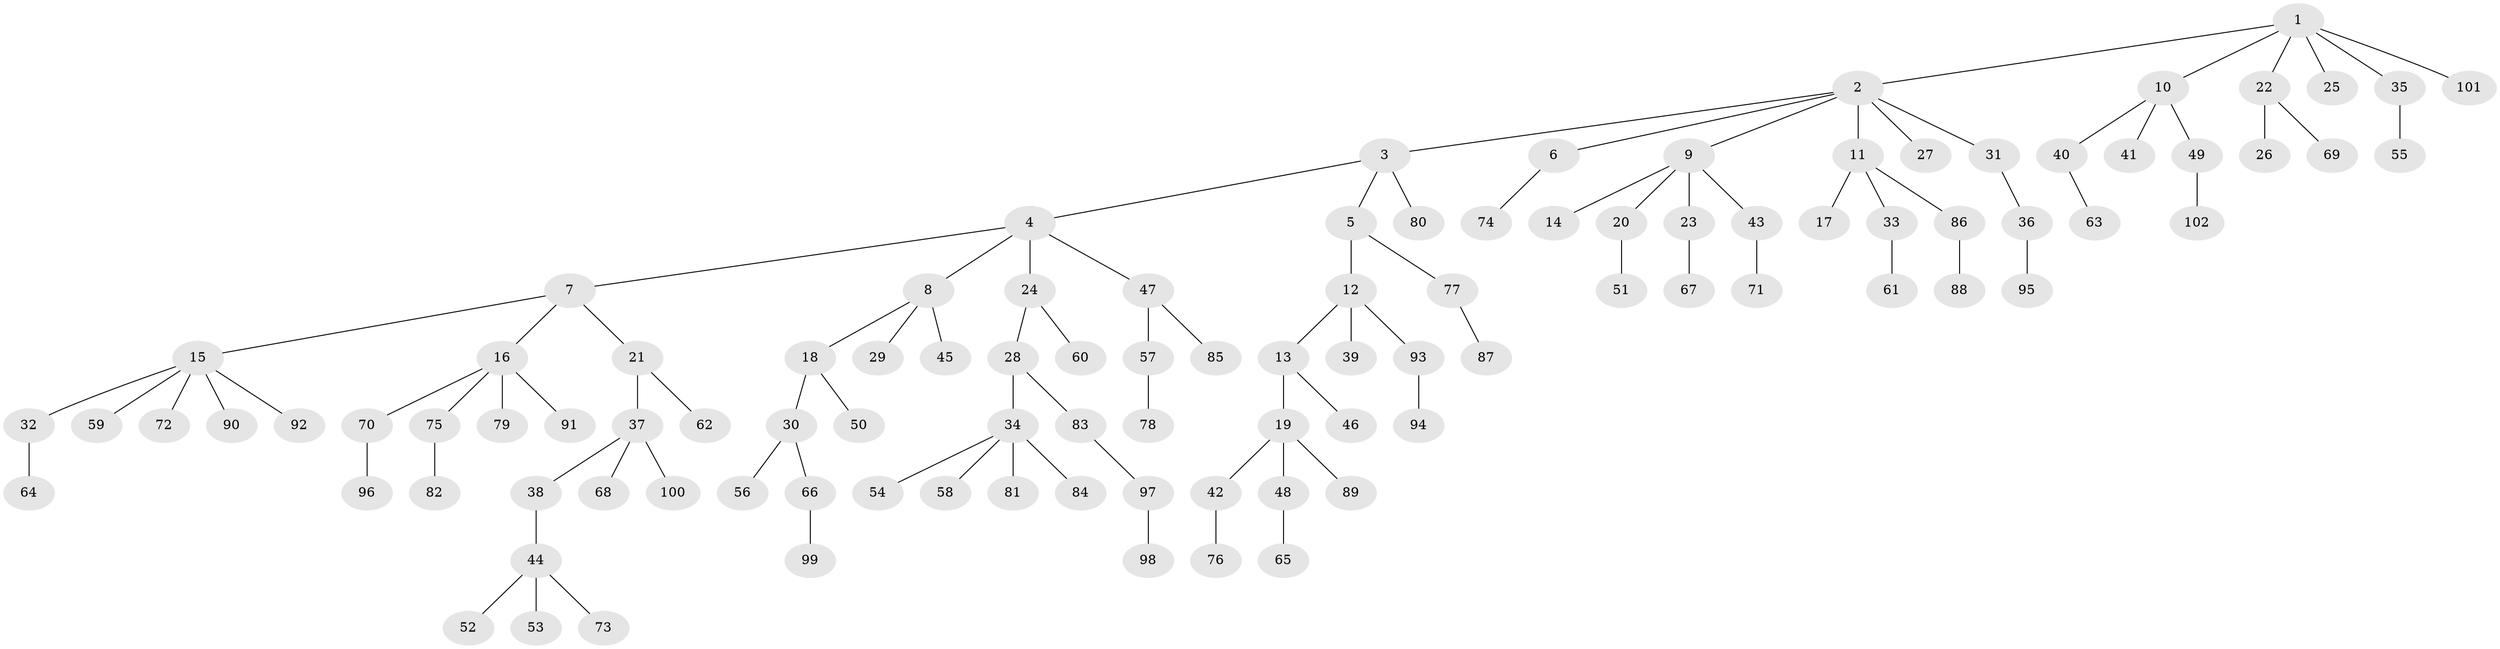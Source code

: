 // coarse degree distribution, {4: 0.06451612903225806, 5: 0.06451612903225806, 3: 0.06451612903225806, 2: 0.3548387096774194, 1: 0.45161290322580644}
// Generated by graph-tools (version 1.1) at 2025/51/03/04/25 22:51:35]
// undirected, 102 vertices, 101 edges
graph export_dot {
  node [color=gray90,style=filled];
  1;
  2;
  3;
  4;
  5;
  6;
  7;
  8;
  9;
  10;
  11;
  12;
  13;
  14;
  15;
  16;
  17;
  18;
  19;
  20;
  21;
  22;
  23;
  24;
  25;
  26;
  27;
  28;
  29;
  30;
  31;
  32;
  33;
  34;
  35;
  36;
  37;
  38;
  39;
  40;
  41;
  42;
  43;
  44;
  45;
  46;
  47;
  48;
  49;
  50;
  51;
  52;
  53;
  54;
  55;
  56;
  57;
  58;
  59;
  60;
  61;
  62;
  63;
  64;
  65;
  66;
  67;
  68;
  69;
  70;
  71;
  72;
  73;
  74;
  75;
  76;
  77;
  78;
  79;
  80;
  81;
  82;
  83;
  84;
  85;
  86;
  87;
  88;
  89;
  90;
  91;
  92;
  93;
  94;
  95;
  96;
  97;
  98;
  99;
  100;
  101;
  102;
  1 -- 2;
  1 -- 10;
  1 -- 22;
  1 -- 25;
  1 -- 35;
  1 -- 101;
  2 -- 3;
  2 -- 6;
  2 -- 9;
  2 -- 11;
  2 -- 27;
  2 -- 31;
  3 -- 4;
  3 -- 5;
  3 -- 80;
  4 -- 7;
  4 -- 8;
  4 -- 24;
  4 -- 47;
  5 -- 12;
  5 -- 77;
  6 -- 74;
  7 -- 15;
  7 -- 16;
  7 -- 21;
  8 -- 18;
  8 -- 29;
  8 -- 45;
  9 -- 14;
  9 -- 20;
  9 -- 23;
  9 -- 43;
  10 -- 40;
  10 -- 41;
  10 -- 49;
  11 -- 17;
  11 -- 33;
  11 -- 86;
  12 -- 13;
  12 -- 39;
  12 -- 93;
  13 -- 19;
  13 -- 46;
  15 -- 32;
  15 -- 59;
  15 -- 72;
  15 -- 90;
  15 -- 92;
  16 -- 70;
  16 -- 75;
  16 -- 79;
  16 -- 91;
  18 -- 30;
  18 -- 50;
  19 -- 42;
  19 -- 48;
  19 -- 89;
  20 -- 51;
  21 -- 37;
  21 -- 62;
  22 -- 26;
  22 -- 69;
  23 -- 67;
  24 -- 28;
  24 -- 60;
  28 -- 34;
  28 -- 83;
  30 -- 56;
  30 -- 66;
  31 -- 36;
  32 -- 64;
  33 -- 61;
  34 -- 54;
  34 -- 58;
  34 -- 81;
  34 -- 84;
  35 -- 55;
  36 -- 95;
  37 -- 38;
  37 -- 68;
  37 -- 100;
  38 -- 44;
  40 -- 63;
  42 -- 76;
  43 -- 71;
  44 -- 52;
  44 -- 53;
  44 -- 73;
  47 -- 57;
  47 -- 85;
  48 -- 65;
  49 -- 102;
  57 -- 78;
  66 -- 99;
  70 -- 96;
  75 -- 82;
  77 -- 87;
  83 -- 97;
  86 -- 88;
  93 -- 94;
  97 -- 98;
}
